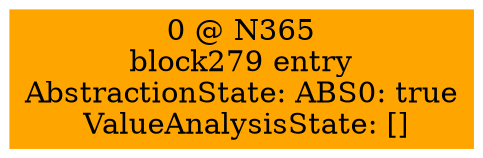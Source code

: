 digraph ARG {
node [style="filled" shape="box" color="white"]
0 [fillcolor="orange" label="0 @ N365\nblock279 entry\nAbstractionState: ABS0: true\n ValueAnalysisState: []\n" id="0"]
}
